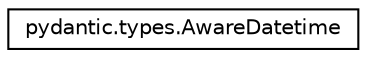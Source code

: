digraph "Graphical Class Hierarchy"
{
 // LATEX_PDF_SIZE
  edge [fontname="Helvetica",fontsize="10",labelfontname="Helvetica",labelfontsize="10"];
  node [fontname="Helvetica",fontsize="10",shape=record];
  rankdir="LR";
  Node0 [label="pydantic.types.AwareDatetime",height=0.2,width=0.4,color="black", fillcolor="white", style="filled",URL="$classpydantic_1_1types_1_1AwareDatetime.html",tooltip=" "];
}
